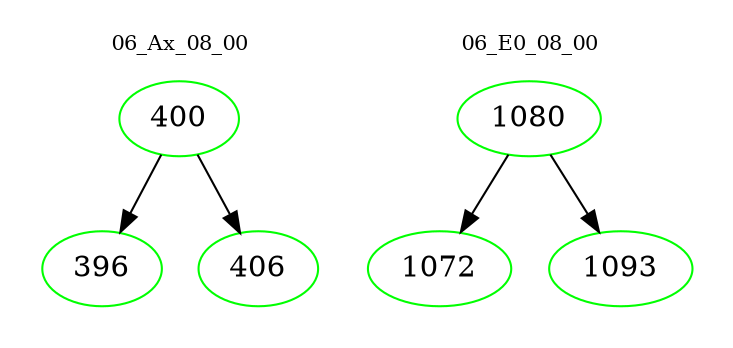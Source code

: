 digraph{
subgraph cluster_0 {
color = white
label = "06_Ax_08_00";
fontsize=10;
T0_400 [label="400", color="green"]
T0_400 -> T0_396 [color="black"]
T0_396 [label="396", color="green"]
T0_400 -> T0_406 [color="black"]
T0_406 [label="406", color="green"]
}
subgraph cluster_1 {
color = white
label = "06_E0_08_00";
fontsize=10;
T1_1080 [label="1080", color="green"]
T1_1080 -> T1_1072 [color="black"]
T1_1072 [label="1072", color="green"]
T1_1080 -> T1_1093 [color="black"]
T1_1093 [label="1093", color="green"]
}
}

